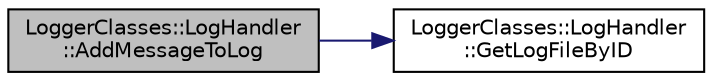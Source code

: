 digraph "LoggerClasses::LogHandler::AddMessageToLog"
{
 // INTERACTIVE_SVG=YES
 // LATEX_PDF_SIZE
  edge [fontname="Helvetica",fontsize="10",labelfontname="Helvetica",labelfontsize="10"];
  node [fontname="Helvetica",fontsize="10",shape=record];
  rankdir="LR";
  Node1 [label="LoggerClasses::LogHandler\l::AddMessageToLog",height=0.2,width=0.4,color="black", fillcolor="grey75", style="filled", fontcolor="black",tooltip="Adds a message to a log using the log ID."];
  Node1 -> Node2 [color="midnightblue",fontsize="10",style="solid",fontname="Helvetica"];
  Node2 [label="LoggerClasses::LogHandler\l::GetLogFileByID",height=0.2,width=0.4,color="black", fillcolor="white", style="filled",URL="$d3/d76/classLoggerClasses_1_1LogHandler.html#a7f277be7cd639c6b37e2753df1f4925c",tooltip="Returns an entire, specific, log based on its ID."];
}
